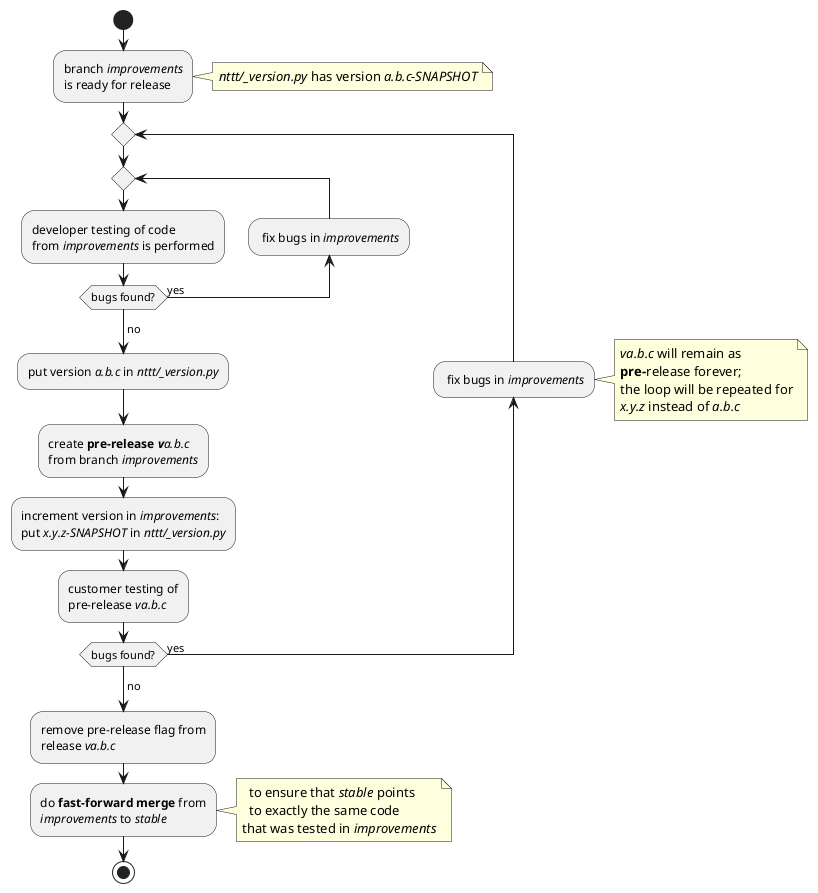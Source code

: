 @startuml
start

:branch //improvements//
is ready for release;

note right
  //nttt/_version.py// has version //a.b.c-SNAPSHOT//
end note

repeat
  repeat
    :developer testing of code
    from //improvements// is performed;
    backward: fix bugs in //improvements//;
  repeat while (bugs found?)  is (yes)
  ->no;
  :put version //a.b.c// in //nttt/_version.py//;

  :create **pre-release** //**v**a.b.c//
  from branch //improvements//;

  :increment version in //improvements//:
  put //x.y.z-SNAPSHOT// in //nttt/_version.py//;

  :customer testing of
  pre-release //va.b.c//;

  backward: fix bugs in //improvements//;

  note right
    //va.b.c// will remain as
    **pre-**release forever;
    the loop will be repeated for
    //x.y.z// instead of //a.b.c//
  end note
repeat while (bugs found?) is (yes)
->no;

:remove pre-release flag from
release //va.b.c//;

:do **fast-forward merge** from
//improvements// to //stable//;

note right
  to ensure that //stable// points
  to exactly the same code
that was tested in //improvements//
end note

stop
@enduml